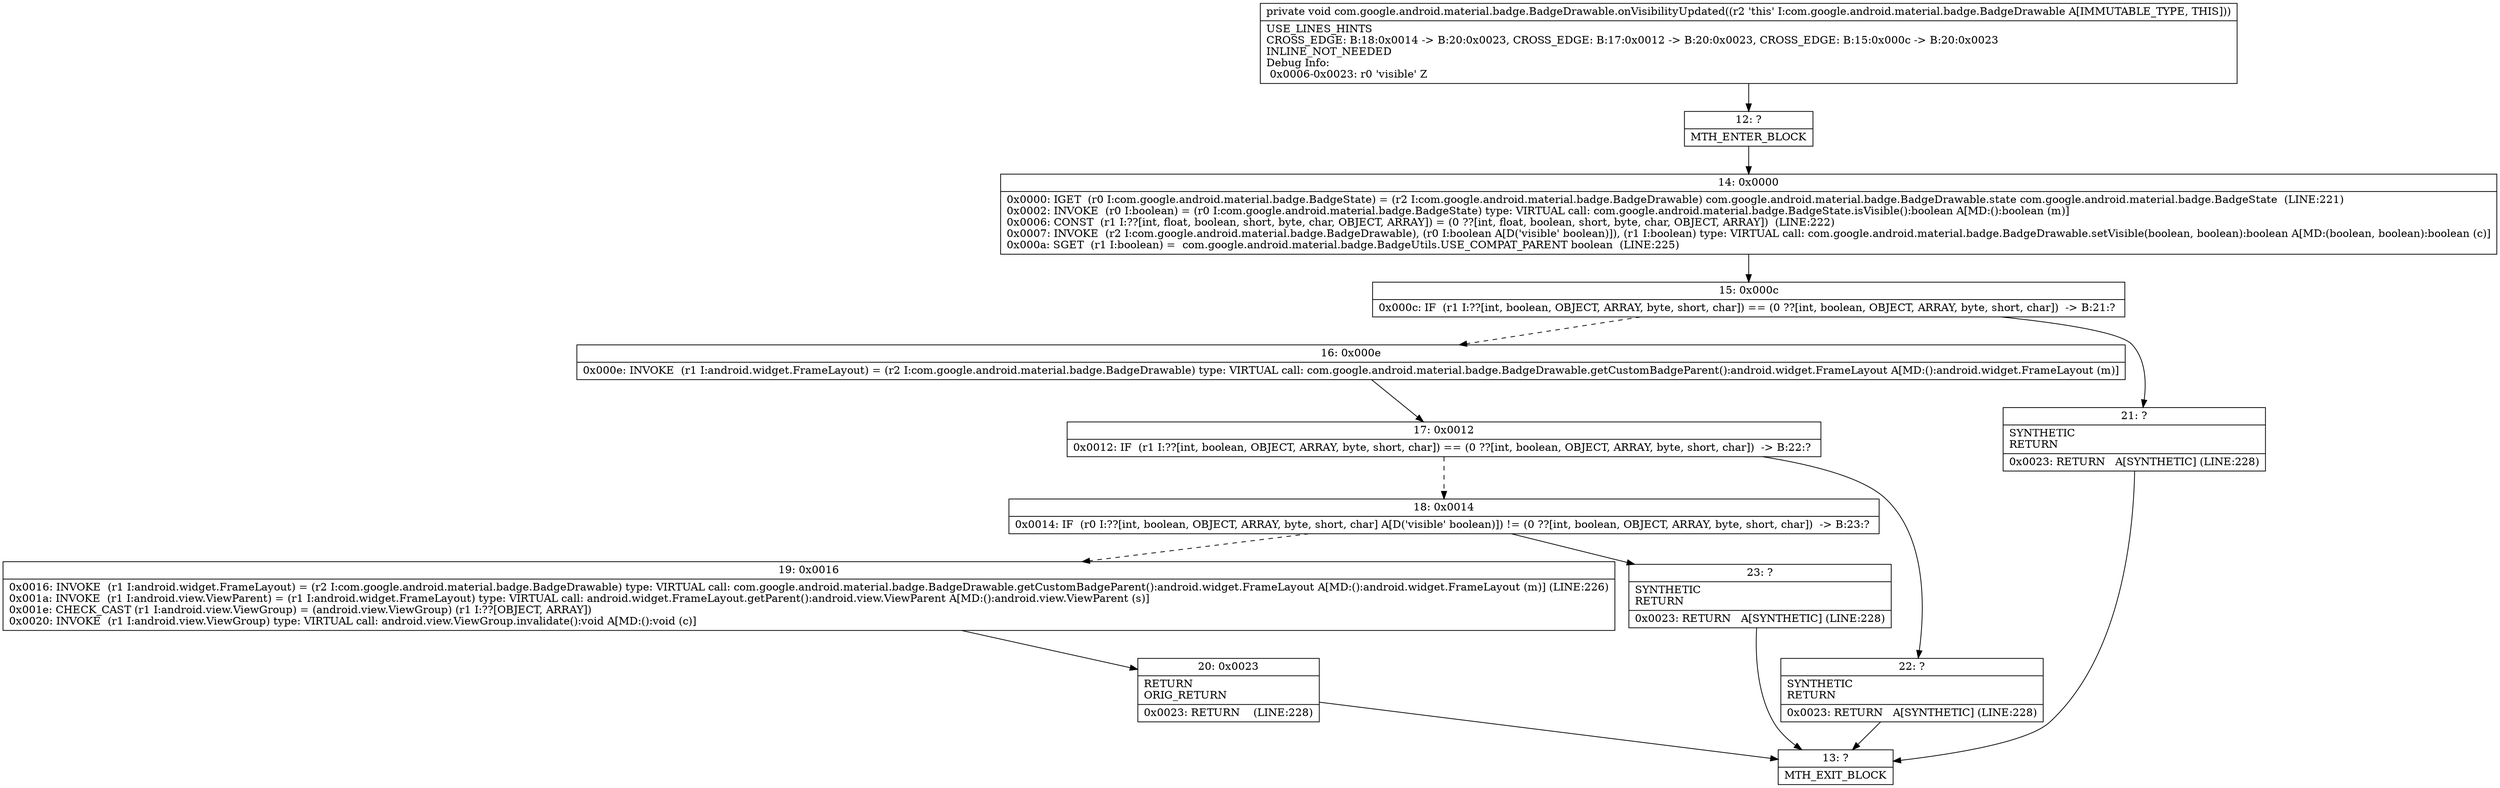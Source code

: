 digraph "CFG forcom.google.android.material.badge.BadgeDrawable.onVisibilityUpdated()V" {
Node_12 [shape=record,label="{12\:\ ?|MTH_ENTER_BLOCK\l}"];
Node_14 [shape=record,label="{14\:\ 0x0000|0x0000: IGET  (r0 I:com.google.android.material.badge.BadgeState) = (r2 I:com.google.android.material.badge.BadgeDrawable) com.google.android.material.badge.BadgeDrawable.state com.google.android.material.badge.BadgeState  (LINE:221)\l0x0002: INVOKE  (r0 I:boolean) = (r0 I:com.google.android.material.badge.BadgeState) type: VIRTUAL call: com.google.android.material.badge.BadgeState.isVisible():boolean A[MD:():boolean (m)]\l0x0006: CONST  (r1 I:??[int, float, boolean, short, byte, char, OBJECT, ARRAY]) = (0 ??[int, float, boolean, short, byte, char, OBJECT, ARRAY])  (LINE:222)\l0x0007: INVOKE  (r2 I:com.google.android.material.badge.BadgeDrawable), (r0 I:boolean A[D('visible' boolean)]), (r1 I:boolean) type: VIRTUAL call: com.google.android.material.badge.BadgeDrawable.setVisible(boolean, boolean):boolean A[MD:(boolean, boolean):boolean (c)]\l0x000a: SGET  (r1 I:boolean) =  com.google.android.material.badge.BadgeUtils.USE_COMPAT_PARENT boolean  (LINE:225)\l}"];
Node_15 [shape=record,label="{15\:\ 0x000c|0x000c: IF  (r1 I:??[int, boolean, OBJECT, ARRAY, byte, short, char]) == (0 ??[int, boolean, OBJECT, ARRAY, byte, short, char])  \-\> B:21:? \l}"];
Node_16 [shape=record,label="{16\:\ 0x000e|0x000e: INVOKE  (r1 I:android.widget.FrameLayout) = (r2 I:com.google.android.material.badge.BadgeDrawable) type: VIRTUAL call: com.google.android.material.badge.BadgeDrawable.getCustomBadgeParent():android.widget.FrameLayout A[MD:():android.widget.FrameLayout (m)]\l}"];
Node_17 [shape=record,label="{17\:\ 0x0012|0x0012: IF  (r1 I:??[int, boolean, OBJECT, ARRAY, byte, short, char]) == (0 ??[int, boolean, OBJECT, ARRAY, byte, short, char])  \-\> B:22:? \l}"];
Node_18 [shape=record,label="{18\:\ 0x0014|0x0014: IF  (r0 I:??[int, boolean, OBJECT, ARRAY, byte, short, char] A[D('visible' boolean)]) != (0 ??[int, boolean, OBJECT, ARRAY, byte, short, char])  \-\> B:23:? \l}"];
Node_19 [shape=record,label="{19\:\ 0x0016|0x0016: INVOKE  (r1 I:android.widget.FrameLayout) = (r2 I:com.google.android.material.badge.BadgeDrawable) type: VIRTUAL call: com.google.android.material.badge.BadgeDrawable.getCustomBadgeParent():android.widget.FrameLayout A[MD:():android.widget.FrameLayout (m)] (LINE:226)\l0x001a: INVOKE  (r1 I:android.view.ViewParent) = (r1 I:android.widget.FrameLayout) type: VIRTUAL call: android.widget.FrameLayout.getParent():android.view.ViewParent A[MD:():android.view.ViewParent (s)]\l0x001e: CHECK_CAST (r1 I:android.view.ViewGroup) = (android.view.ViewGroup) (r1 I:??[OBJECT, ARRAY]) \l0x0020: INVOKE  (r1 I:android.view.ViewGroup) type: VIRTUAL call: android.view.ViewGroup.invalidate():void A[MD:():void (c)]\l}"];
Node_20 [shape=record,label="{20\:\ 0x0023|RETURN\lORIG_RETURN\l|0x0023: RETURN    (LINE:228)\l}"];
Node_13 [shape=record,label="{13\:\ ?|MTH_EXIT_BLOCK\l}"];
Node_23 [shape=record,label="{23\:\ ?|SYNTHETIC\lRETURN\l|0x0023: RETURN   A[SYNTHETIC] (LINE:228)\l}"];
Node_22 [shape=record,label="{22\:\ ?|SYNTHETIC\lRETURN\l|0x0023: RETURN   A[SYNTHETIC] (LINE:228)\l}"];
Node_21 [shape=record,label="{21\:\ ?|SYNTHETIC\lRETURN\l|0x0023: RETURN   A[SYNTHETIC] (LINE:228)\l}"];
MethodNode[shape=record,label="{private void com.google.android.material.badge.BadgeDrawable.onVisibilityUpdated((r2 'this' I:com.google.android.material.badge.BadgeDrawable A[IMMUTABLE_TYPE, THIS]))  | USE_LINES_HINTS\lCROSS_EDGE: B:18:0x0014 \-\> B:20:0x0023, CROSS_EDGE: B:17:0x0012 \-\> B:20:0x0023, CROSS_EDGE: B:15:0x000c \-\> B:20:0x0023\lINLINE_NOT_NEEDED\lDebug Info:\l  0x0006\-0x0023: r0 'visible' Z\l}"];
MethodNode -> Node_12;Node_12 -> Node_14;
Node_14 -> Node_15;
Node_15 -> Node_16[style=dashed];
Node_15 -> Node_21;
Node_16 -> Node_17;
Node_17 -> Node_18[style=dashed];
Node_17 -> Node_22;
Node_18 -> Node_19[style=dashed];
Node_18 -> Node_23;
Node_19 -> Node_20;
Node_20 -> Node_13;
Node_23 -> Node_13;
Node_22 -> Node_13;
Node_21 -> Node_13;
}


